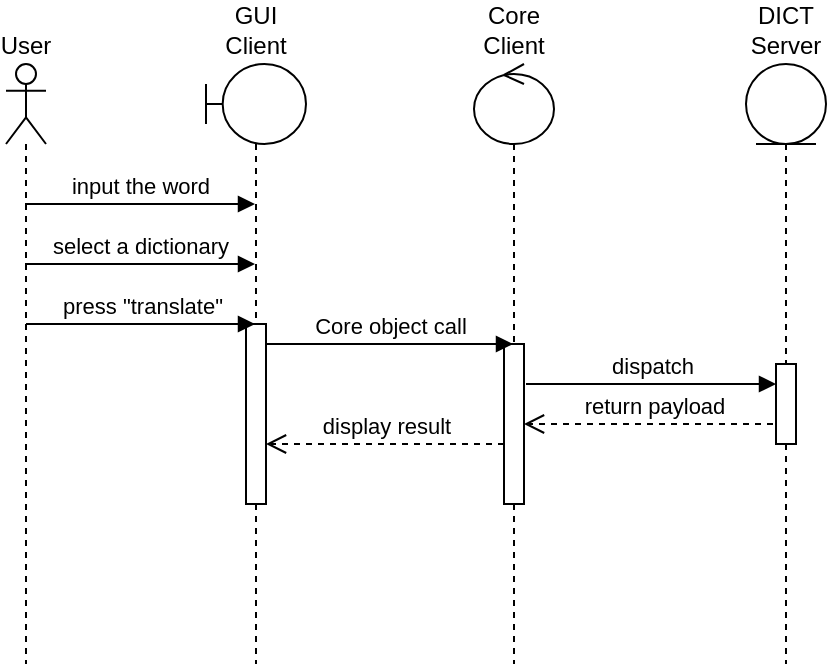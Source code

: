 <mxfile version="24.8.3" pages="2">
  <diagram name="Page-1" id="cq_vAfkRRfuAyZa90Ofd">
    <mxGraphModel dx="848" dy="612" grid="1" gridSize="10" guides="1" tooltips="1" connect="1" arrows="1" fold="1" page="1" pageScale="1" pageWidth="827" pageHeight="1169" math="0" shadow="0">
      <root>
        <mxCell id="0" />
        <mxCell id="1" parent="0" />
        <mxCell id="pNTFUdq_wdxzmJCAfpej-14" value="return payload" style="html=1;verticalAlign=bottom;endArrow=open;dashed=1;endSize=8;curved=0;rounded=0;" edge="1" parent="1">
          <mxGeometry relative="1" as="geometry">
            <mxPoint x="529.5" y="250" as="sourcePoint" />
            <mxPoint x="399" y="250" as="targetPoint" />
          </mxGeometry>
        </mxCell>
        <mxCell id="pNTFUdq_wdxzmJCAfpej-1" value="User" style="shape=umlLifeline;perimeter=lifelinePerimeter;whiteSpace=wrap;html=1;container=1;dropTarget=0;collapsible=0;recursiveResize=0;outlineConnect=0;portConstraint=eastwest;newEdgeStyle={&quot;curved&quot;:0,&quot;rounded&quot;:0};participant=umlActor;labelPosition=center;verticalLabelPosition=top;align=center;verticalAlign=bottom;" vertex="1" parent="1">
          <mxGeometry x="140" y="70" width="20" height="300" as="geometry" />
        </mxCell>
        <mxCell id="pNTFUdq_wdxzmJCAfpej-2" value="GUI Client" style="shape=umlLifeline;perimeter=lifelinePerimeter;whiteSpace=wrap;html=1;container=1;dropTarget=0;collapsible=0;recursiveResize=0;outlineConnect=0;portConstraint=eastwest;newEdgeStyle={&quot;curved&quot;:0,&quot;rounded&quot;:0};participant=umlBoundary;labelPosition=center;verticalLabelPosition=top;align=center;verticalAlign=bottom;" vertex="1" parent="1">
          <mxGeometry x="240" y="70" width="50" height="300" as="geometry" />
        </mxCell>
        <mxCell id="pNTFUdq_wdxzmJCAfpej-9" value="" style="html=1;points=[[0,0,0,0,5],[0,1,0,0,-5],[1,0,0,0,5],[1,1,0,0,-5]];perimeter=orthogonalPerimeter;outlineConnect=0;targetShapes=umlLifeline;portConstraint=eastwest;newEdgeStyle={&quot;curved&quot;:0,&quot;rounded&quot;:0};" vertex="1" parent="pNTFUdq_wdxzmJCAfpej-2">
          <mxGeometry x="20" y="130" width="10" height="90" as="geometry" />
        </mxCell>
        <mxCell id="pNTFUdq_wdxzmJCAfpej-3" value="Core Client" style="shape=umlLifeline;perimeter=lifelinePerimeter;whiteSpace=wrap;html=1;container=1;dropTarget=0;collapsible=0;recursiveResize=0;outlineConnect=0;portConstraint=eastwest;newEdgeStyle={&quot;curved&quot;:0,&quot;rounded&quot;:0};participant=umlControl;labelPosition=center;verticalLabelPosition=top;align=center;verticalAlign=bottom;" vertex="1" parent="1">
          <mxGeometry x="374" y="70" width="40" height="300" as="geometry" />
        </mxCell>
        <mxCell id="pNTFUdq_wdxzmJCAfpej-11" value="" style="html=1;points=[[0,0,0,0,5],[0,1,0,0,-5],[1,0,0,0,5],[1,1,0,0,-5]];perimeter=orthogonalPerimeter;outlineConnect=0;targetShapes=umlLifeline;portConstraint=eastwest;newEdgeStyle={&quot;curved&quot;:0,&quot;rounded&quot;:0};" vertex="1" parent="pNTFUdq_wdxzmJCAfpej-3">
          <mxGeometry x="15" y="140" width="10" height="80" as="geometry" />
        </mxCell>
        <mxCell id="pNTFUdq_wdxzmJCAfpej-4" value="DICT Server" style="shape=umlLifeline;perimeter=lifelinePerimeter;whiteSpace=wrap;html=1;container=1;dropTarget=0;collapsible=0;recursiveResize=0;outlineConnect=0;portConstraint=eastwest;newEdgeStyle={&quot;curved&quot;:0,&quot;rounded&quot;:0};participant=umlEntity;labelPosition=center;verticalLabelPosition=top;align=center;verticalAlign=bottom;" vertex="1" parent="1">
          <mxGeometry x="510" y="70" width="40" height="300" as="geometry" />
        </mxCell>
        <mxCell id="pNTFUdq_wdxzmJCAfpej-13" value="" style="html=1;points=[[0,0,0,0,5],[0,1,0,0,-5],[1,0,0,0,5],[1,1,0,0,-5]];perimeter=orthogonalPerimeter;outlineConnect=0;targetShapes=umlLifeline;portConstraint=eastwest;newEdgeStyle={&quot;curved&quot;:0,&quot;rounded&quot;:0};" vertex="1" parent="pNTFUdq_wdxzmJCAfpej-4">
          <mxGeometry x="15" y="150" width="10" height="40" as="geometry" />
        </mxCell>
        <mxCell id="pNTFUdq_wdxzmJCAfpej-6" value="input the word" style="html=1;verticalAlign=bottom;endArrow=block;curved=0;rounded=0;" edge="1" parent="1">
          <mxGeometry x="-0.005" width="80" relative="1" as="geometry">
            <mxPoint x="149.5" y="140" as="sourcePoint" />
            <mxPoint x="264.5" y="140" as="targetPoint" />
            <mxPoint as="offset" />
          </mxGeometry>
        </mxCell>
        <mxCell id="pNTFUdq_wdxzmJCAfpej-7" value="select a dictionary" style="html=1;verticalAlign=bottom;endArrow=block;curved=0;rounded=0;" edge="1" parent="1">
          <mxGeometry width="80" relative="1" as="geometry">
            <mxPoint x="149.5" y="170" as="sourcePoint" />
            <mxPoint x="264.5" y="170" as="targetPoint" />
          </mxGeometry>
        </mxCell>
        <mxCell id="pNTFUdq_wdxzmJCAfpej-8" value="press &quot;translate&quot;" style="html=1;verticalAlign=bottom;endArrow=block;curved=0;rounded=0;" edge="1" parent="1" target="pNTFUdq_wdxzmJCAfpej-2">
          <mxGeometry width="80" relative="1" as="geometry">
            <mxPoint x="150" y="200" as="sourcePoint" />
            <mxPoint x="230" y="200" as="targetPoint" />
          </mxGeometry>
        </mxCell>
        <mxCell id="pNTFUdq_wdxzmJCAfpej-10" value="Core object call" style="html=1;verticalAlign=bottom;endArrow=block;curved=0;rounded=0;" edge="1" parent="1" target="pNTFUdq_wdxzmJCAfpej-3">
          <mxGeometry width="80" relative="1" as="geometry">
            <mxPoint x="270" y="210" as="sourcePoint" />
            <mxPoint x="350" y="210" as="targetPoint" />
          </mxGeometry>
        </mxCell>
        <mxCell id="pNTFUdq_wdxzmJCAfpej-12" value="dispatch" style="html=1;verticalAlign=bottom;endArrow=block;curved=0;rounded=0;" edge="1" parent="1" target="pNTFUdq_wdxzmJCAfpej-13">
          <mxGeometry width="80" relative="1" as="geometry">
            <mxPoint x="400" y="230" as="sourcePoint" />
            <mxPoint x="520" y="230" as="targetPoint" />
          </mxGeometry>
        </mxCell>
        <mxCell id="pNTFUdq_wdxzmJCAfpej-15" value="display result" style="html=1;verticalAlign=bottom;endArrow=open;dashed=1;endSize=8;curved=0;rounded=0;" edge="1" parent="1">
          <mxGeometry relative="1" as="geometry">
            <mxPoint x="389" y="260" as="sourcePoint" />
            <mxPoint x="270" y="260" as="targetPoint" />
          </mxGeometry>
        </mxCell>
      </root>
    </mxGraphModel>
  </diagram>
  <diagram id="pFy8QKR0VQFYxvfttkJA" name="Page-2">
    <mxGraphModel dx="848" dy="612" grid="1" gridSize="10" guides="1" tooltips="1" connect="1" arrows="1" fold="1" page="1" pageScale="1" pageWidth="827" pageHeight="1169" math="0" shadow="0">
      <root>
        <mxCell id="0" />
        <mxCell id="1" parent="0" />
        <mxCell id="eD2eJkohgwDHlWvnuRr2-2" value="Window Title" style="strokeWidth=1;shadow=0;dashed=0;align=center;html=1;shape=mxgraph.mockup.containers.window;align=left;verticalAlign=top;spacingLeft=8;strokeColor2=#008cff;strokeColor3=#c4c4c4;fontColor=#666666;mainText=;fontSize=17;labelBackgroundColor=none;whiteSpace=wrap;" vertex="1" parent="1">
          <mxGeometry x="140" y="130" width="550" height="380" as="geometry" />
        </mxCell>
        <mxCell id="eD2eJkohgwDHlWvnuRr2-3" value="Dictionary" style="strokeWidth=1;shadow=0;dashed=0;align=center;html=1;shape=mxgraph.mockup.forms.comboBox;strokeColor=#999999;fillColor=#ddeeff;align=left;fillColor2=#aaddff;mainText=;fontColor=#666666;fontSize=17;spacingLeft=3;" vertex="1" parent="1">
          <mxGeometry x="550" y="180" width="130" height="30" as="geometry" />
        </mxCell>
        <mxCell id="eD2eJkohgwDHlWvnuRr2-4" value="word" style="strokeWidth=1;shadow=0;dashed=0;align=center;html=1;shape=mxgraph.mockup.forms.searchBox;strokeColor=#999999;mainText=;strokeColor2=#008cff;fontColor=#666666;fontSize=17;align=left;spacingLeft=3;whiteSpace=wrap;" vertex="1" parent="1">
          <mxGeometry x="160" y="180" width="240" height="30" as="geometry" />
        </mxCell>
        <mxCell id="eD2eJkohgwDHlWvnuRr2-5" value="Translate" style="strokeWidth=1;shadow=0;dashed=0;align=center;html=1;shape=mxgraph.mockup.buttons.button;mainText=;buttonStyle=round;fontSize=17;fontStyle=1;whiteSpace=wrap;" vertex="1" parent="1">
          <mxGeometry x="413.5" y="180" width="130" height="30" as="geometry" />
        </mxCell>
        <mxCell id="eD2eJkohgwDHlWvnuRr2-6" value="" style="strokeWidth=1;shadow=0;dashed=0;align=center;html=1;shape=mxgraph.mockup.containers.marginRect2;rectMarginTop=32;strokeColor=#666666;gradientColor=none;whiteSpace=wrap;" vertex="1" parent="1">
          <mxGeometry x="159" y="220" width="521" height="280" as="geometry" />
        </mxCell>
        <mxCell id="eD2eJkohgwDHlWvnuRr2-8" value="Look up result" style="strokeWidth=1;shadow=0;dashed=0;align=center;html=1;shape=mxgraph.mockup.containers.rrect;rSize=0;fontSize=17;fontColor=#ffffff;strokeColor=#008cff;fillColor=#008cff;" vertex="1" parent="eD2eJkohgwDHlWvnuRr2-6">
          <mxGeometry width="130" height="25" relative="1" as="geometry">
            <mxPoint x="1" as="offset" />
          </mxGeometry>
        </mxCell>
        <mxCell id="eD2eJkohgwDHlWvnuRr2-10" value="" style="strokeWidth=1;shadow=0;dashed=0;align=center;html=1;shape=mxgraph.mockup.containers.topButton;rSize=5;strokeColor=#008cff;fillColor=#008cff;gradientColor=none;resizeWidth=1;movable=0;deletable=1;" vertex="1" parent="eD2eJkohgwDHlWvnuRr2-6">
          <mxGeometry width="521.0" height="7" relative="1" as="geometry">
            <mxPoint y="25" as="offset" />
          </mxGeometry>
        </mxCell>
      </root>
    </mxGraphModel>
  </diagram>
</mxfile>
